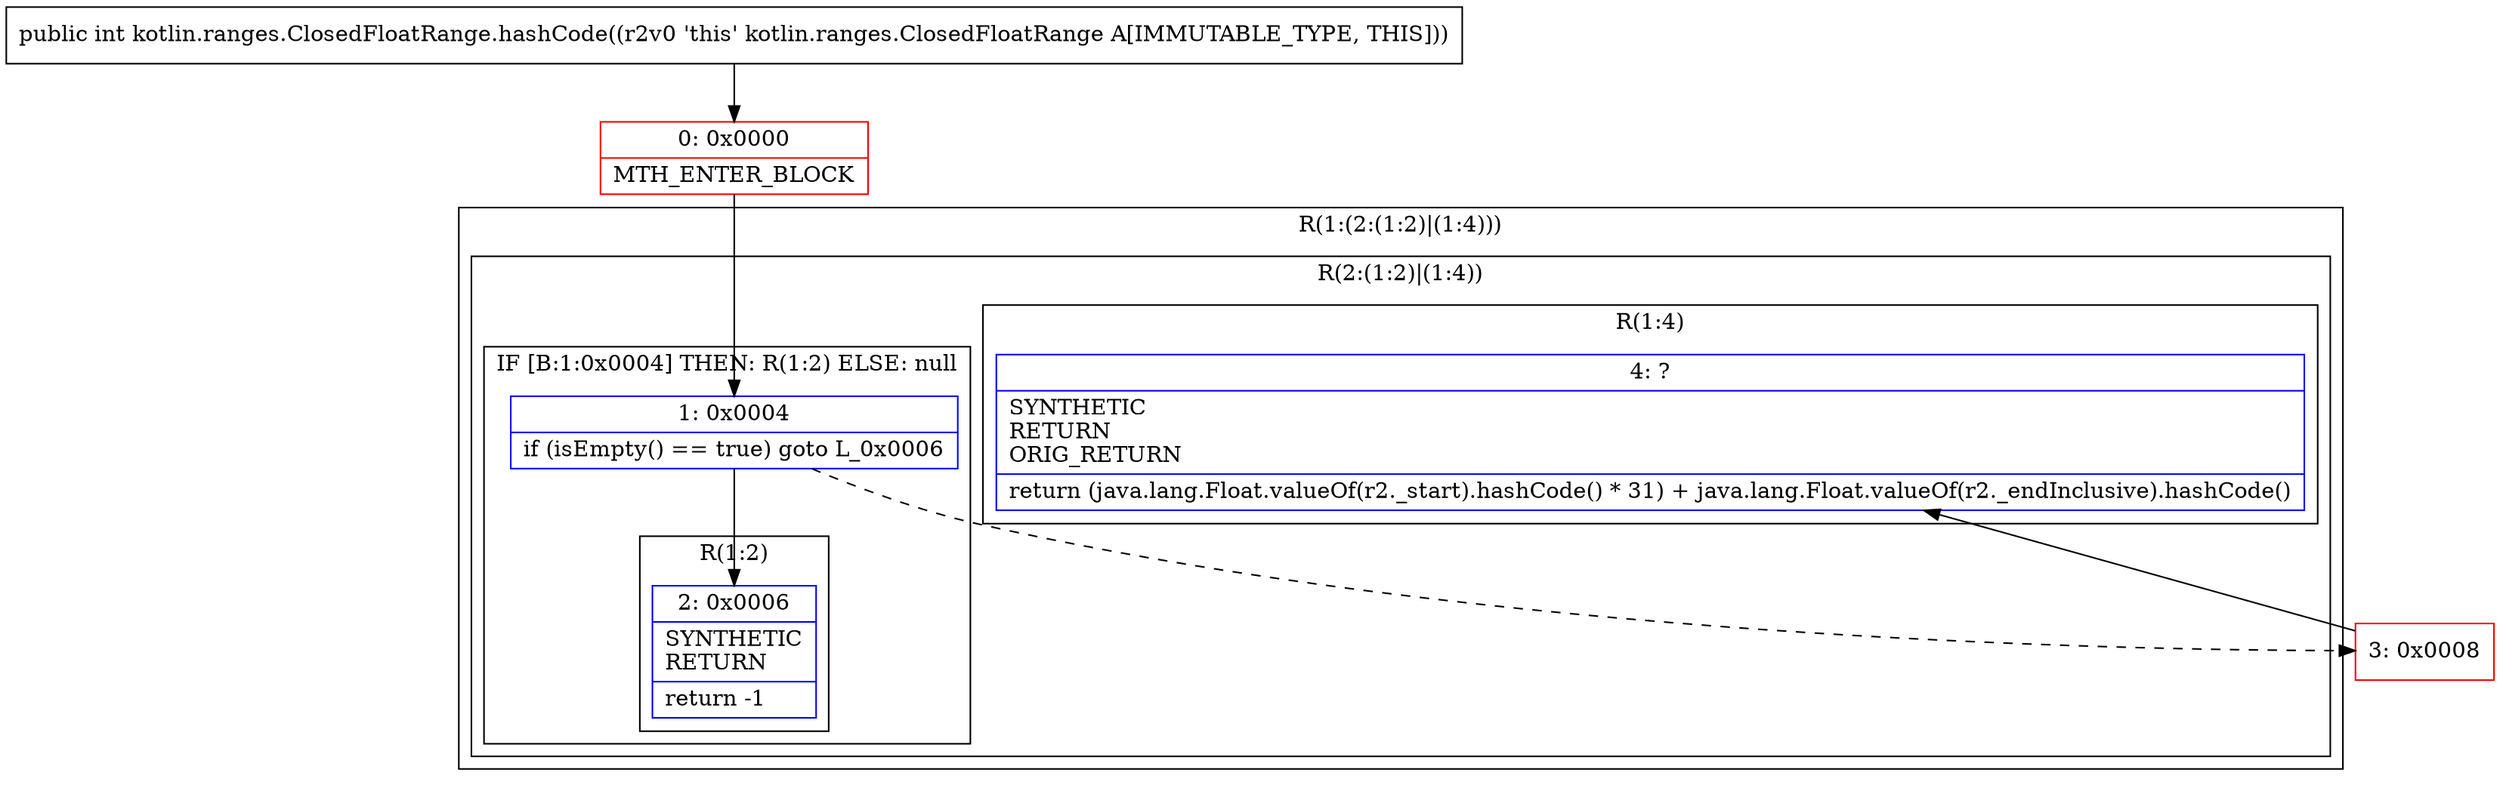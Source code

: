 digraph "CFG forkotlin.ranges.ClosedFloatRange.hashCode()I" {
subgraph cluster_Region_1349668513 {
label = "R(1:(2:(1:2)|(1:4)))";
node [shape=record,color=blue];
subgraph cluster_Region_2010034597 {
label = "R(2:(1:2)|(1:4))";
node [shape=record,color=blue];
subgraph cluster_IfRegion_447783730 {
label = "IF [B:1:0x0004] THEN: R(1:2) ELSE: null";
node [shape=record,color=blue];
Node_1 [shape=record,label="{1\:\ 0x0004|if (isEmpty() == true) goto L_0x0006\l}"];
subgraph cluster_Region_1474067610 {
label = "R(1:2)";
node [shape=record,color=blue];
Node_2 [shape=record,label="{2\:\ 0x0006|SYNTHETIC\lRETURN\l|return \-1\l}"];
}
}
subgraph cluster_Region_362358662 {
label = "R(1:4)";
node [shape=record,color=blue];
Node_4 [shape=record,label="{4\:\ ?|SYNTHETIC\lRETURN\lORIG_RETURN\l|return (java.lang.Float.valueOf(r2._start).hashCode() * 31) + java.lang.Float.valueOf(r2._endInclusive).hashCode()\l}"];
}
}
}
Node_0 [shape=record,color=red,label="{0\:\ 0x0000|MTH_ENTER_BLOCK\l}"];
Node_3 [shape=record,color=red,label="{3\:\ 0x0008}"];
MethodNode[shape=record,label="{public int kotlin.ranges.ClosedFloatRange.hashCode((r2v0 'this' kotlin.ranges.ClosedFloatRange A[IMMUTABLE_TYPE, THIS])) }"];
MethodNode -> Node_0;
Node_1 -> Node_2;
Node_1 -> Node_3[style=dashed];
Node_0 -> Node_1;
Node_3 -> Node_4;
}

